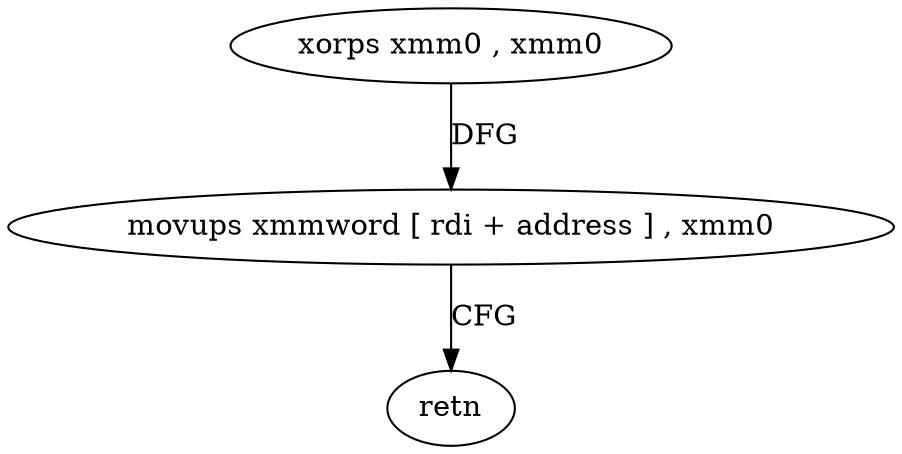 digraph "func" {
"4223680" [label = "xorps xmm0 , xmm0" ]
"4223683" [label = "movups xmmword [ rdi + address ] , xmm0" ]
"4223690" [label = "retn" ]
"4223680" -> "4223683" [ label = "DFG" ]
"4223683" -> "4223690" [ label = "CFG" ]
}
